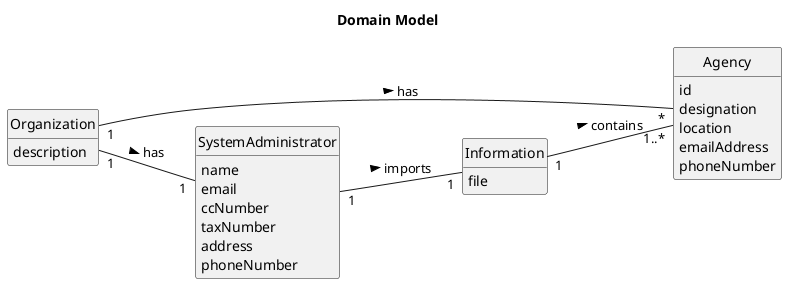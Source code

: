 @startuml
skinparam monochrome true
skinparam packageStyle rectangle
skinparam shadowing false

left to right direction

skinparam classAttributeIconSize 0

hide circle
hide methods

title Domain Model

class Organization {
    description
}

class Information {
    file
}

class Agency {
    id
    designation
    location
    emailAddress
    phoneNumber
}

class SystemAdministrator {
    name
    email
    ccNumber
    taxNumber
    address
    phoneNumber
}

Organization "1" - "*" Agency : has >
Organization "1" -- "1" SystemAdministrator : has >
SystemAdministrator "1" -- "1" Information: imports >
Information "1" -- "1..*" Agency: contains >
@enduml